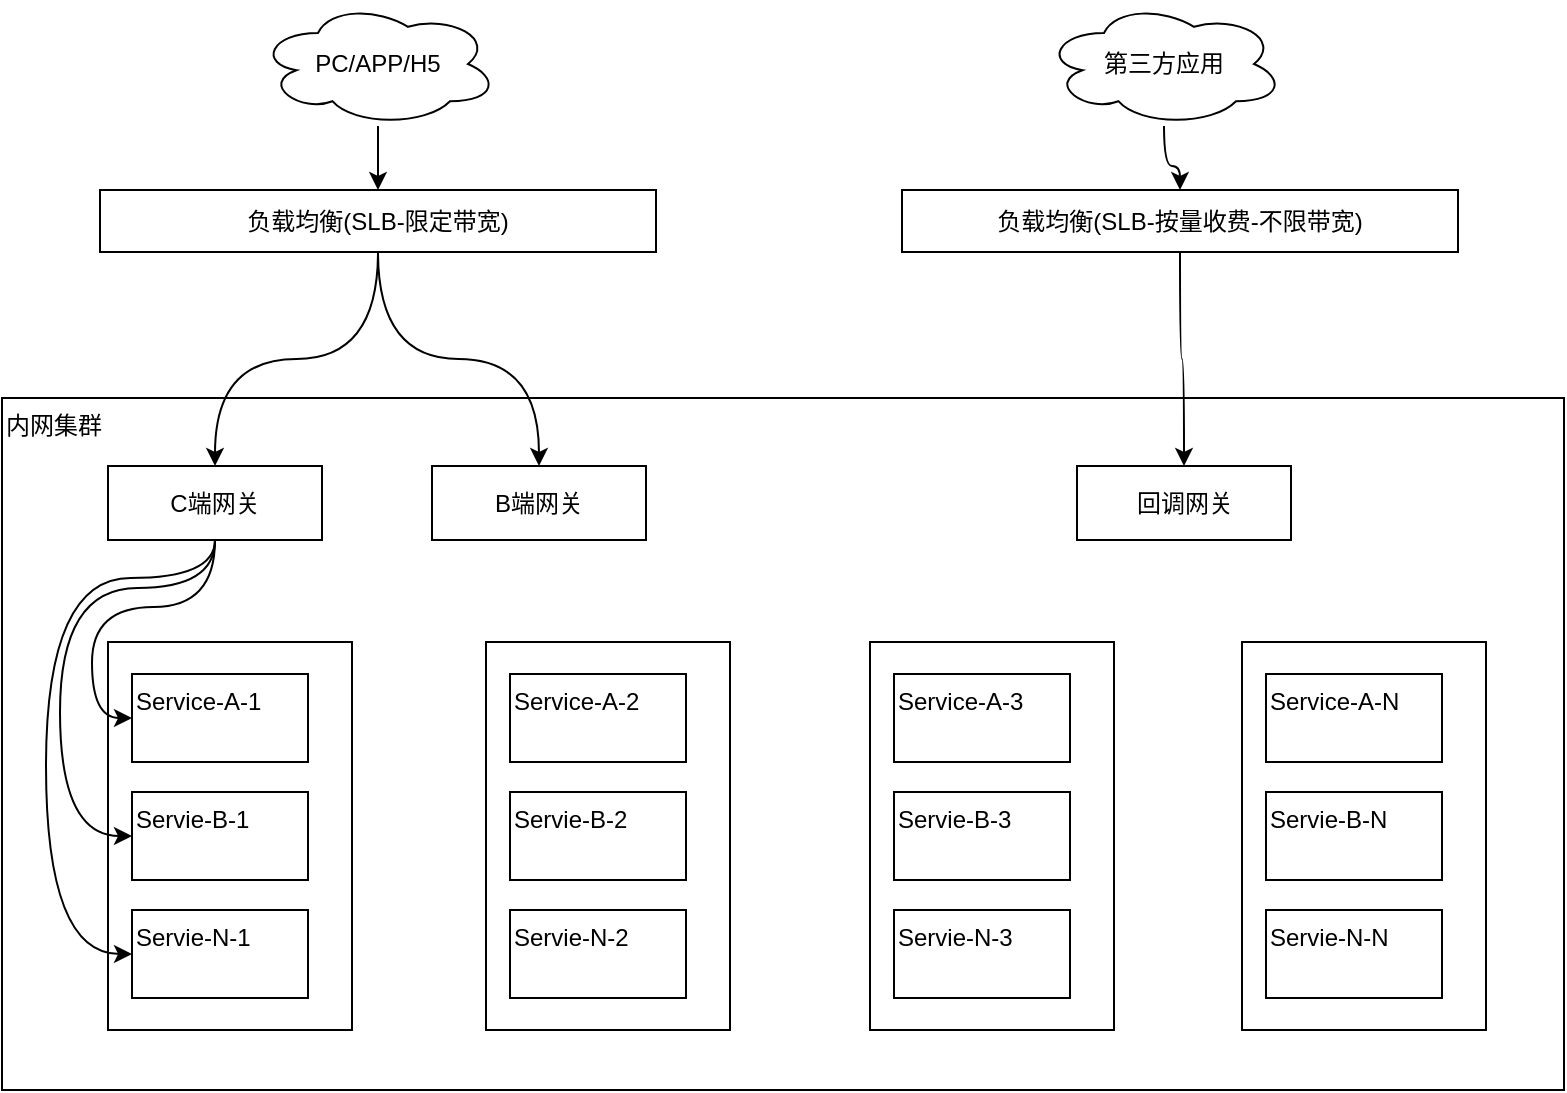 <mxfile version="14.8.5" type="github">
  <diagram id="ErHu75ElswWQfkoib7nH" name="第 1 页">
    <mxGraphModel dx="865" dy="577" grid="0" gridSize="10" guides="1" tooltips="1" connect="1" arrows="1" fold="1" page="1" pageScale="1" pageWidth="827" pageHeight="1169" math="0" shadow="0">
      <root>
        <mxCell id="0" />
        <mxCell id="1" parent="0" />
        <mxCell id="J02Fz2CLK7PU1R1ziVzv-17" value="内网集群" style="rounded=0;whiteSpace=wrap;html=1;align=left;verticalAlign=top;" vertex="1" parent="1">
          <mxGeometry x="29" y="219" width="781" height="346" as="geometry" />
        </mxCell>
        <mxCell id="J02Fz2CLK7PU1R1ziVzv-14" style="edgeStyle=orthogonalEdgeStyle;curved=1;rounded=0;orthogonalLoop=1;jettySize=auto;html=1;entryX=0.5;entryY=0;entryDx=0;entryDy=0;" edge="1" parent="1" source="J02Fz2CLK7PU1R1ziVzv-1" target="J02Fz2CLK7PU1R1ziVzv-11">
          <mxGeometry relative="1" as="geometry" />
        </mxCell>
        <mxCell id="J02Fz2CLK7PU1R1ziVzv-15" style="edgeStyle=orthogonalEdgeStyle;curved=1;rounded=0;orthogonalLoop=1;jettySize=auto;html=1;" edge="1" parent="1" source="J02Fz2CLK7PU1R1ziVzv-1" target="J02Fz2CLK7PU1R1ziVzv-12">
          <mxGeometry relative="1" as="geometry" />
        </mxCell>
        <mxCell id="J02Fz2CLK7PU1R1ziVzv-1" value="负载均衡(SLB-限定带宽)" style="rounded=0;whiteSpace=wrap;html=1;" vertex="1" parent="1">
          <mxGeometry x="78" y="115" width="278" height="31" as="geometry" />
        </mxCell>
        <mxCell id="J02Fz2CLK7PU1R1ziVzv-9" style="edgeStyle=orthogonalEdgeStyle;rounded=0;orthogonalLoop=1;jettySize=auto;html=1;curved=1;" edge="1" parent="1" source="J02Fz2CLK7PU1R1ziVzv-2" target="J02Fz2CLK7PU1R1ziVzv-1">
          <mxGeometry relative="1" as="geometry" />
        </mxCell>
        <mxCell id="J02Fz2CLK7PU1R1ziVzv-2" value="PC/APP/H5" style="ellipse;shape=cloud;whiteSpace=wrap;html=1;" vertex="1" parent="1">
          <mxGeometry x="157" y="21" width="120" height="62" as="geometry" />
        </mxCell>
        <mxCell id="J02Fz2CLK7PU1R1ziVzv-10" style="edgeStyle=orthogonalEdgeStyle;curved=1;rounded=0;orthogonalLoop=1;jettySize=auto;html=1;entryX=0.5;entryY=0;entryDx=0;entryDy=0;" edge="1" parent="1" source="J02Fz2CLK7PU1R1ziVzv-7" target="J02Fz2CLK7PU1R1ziVzv-8">
          <mxGeometry relative="1" as="geometry" />
        </mxCell>
        <mxCell id="J02Fz2CLK7PU1R1ziVzv-7" value="第三方应用" style="ellipse;shape=cloud;whiteSpace=wrap;html=1;" vertex="1" parent="1">
          <mxGeometry x="550" y="21" width="120" height="62" as="geometry" />
        </mxCell>
        <mxCell id="J02Fz2CLK7PU1R1ziVzv-16" style="edgeStyle=orthogonalEdgeStyle;curved=1;rounded=0;orthogonalLoop=1;jettySize=auto;html=1;entryX=0.5;entryY=0;entryDx=0;entryDy=0;" edge="1" parent="1" source="J02Fz2CLK7PU1R1ziVzv-8" target="J02Fz2CLK7PU1R1ziVzv-13">
          <mxGeometry relative="1" as="geometry" />
        </mxCell>
        <mxCell id="J02Fz2CLK7PU1R1ziVzv-8" value="负载均衡(SLB-按量收费-不限带宽)" style="rounded=0;whiteSpace=wrap;html=1;" vertex="1" parent="1">
          <mxGeometry x="479" y="115" width="278" height="31" as="geometry" />
        </mxCell>
        <mxCell id="J02Fz2CLK7PU1R1ziVzv-11" value="C端网关" style="rounded=0;whiteSpace=wrap;html=1;" vertex="1" parent="1">
          <mxGeometry x="82" y="253" width="107" height="37" as="geometry" />
        </mxCell>
        <mxCell id="J02Fz2CLK7PU1R1ziVzv-12" value="B端网关" style="rounded=0;whiteSpace=wrap;html=1;" vertex="1" parent="1">
          <mxGeometry x="244" y="253" width="107" height="37" as="geometry" />
        </mxCell>
        <mxCell id="J02Fz2CLK7PU1R1ziVzv-13" value="回调网关" style="rounded=0;whiteSpace=wrap;html=1;" vertex="1" parent="1">
          <mxGeometry x="566.5" y="253" width="107" height="37" as="geometry" />
        </mxCell>
        <mxCell id="J02Fz2CLK7PU1R1ziVzv-18" value="" style="rounded=0;whiteSpace=wrap;html=1;align=left;verticalAlign=top;" vertex="1" parent="1">
          <mxGeometry x="82" y="341" width="122" height="194" as="geometry" />
        </mxCell>
        <mxCell id="J02Fz2CLK7PU1R1ziVzv-19" value="Service-A-1" style="rounded=0;whiteSpace=wrap;html=1;align=left;verticalAlign=top;" vertex="1" parent="1">
          <mxGeometry x="94" y="357" width="88" height="44" as="geometry" />
        </mxCell>
        <mxCell id="J02Fz2CLK7PU1R1ziVzv-20" value="Servie-B-1" style="rounded=0;whiteSpace=wrap;html=1;align=left;verticalAlign=top;" vertex="1" parent="1">
          <mxGeometry x="94" y="416" width="88" height="44" as="geometry" />
        </mxCell>
        <mxCell id="J02Fz2CLK7PU1R1ziVzv-21" value="Servie-N-1" style="rounded=0;whiteSpace=wrap;html=1;align=left;verticalAlign=top;" vertex="1" parent="1">
          <mxGeometry x="94" y="475" width="88" height="44" as="geometry" />
        </mxCell>
        <mxCell id="J02Fz2CLK7PU1R1ziVzv-23" value="" style="rounded=0;whiteSpace=wrap;html=1;align=left;verticalAlign=top;" vertex="1" parent="1">
          <mxGeometry x="271" y="341" width="122" height="194" as="geometry" />
        </mxCell>
        <mxCell id="J02Fz2CLK7PU1R1ziVzv-24" value="Service-A-2" style="rounded=0;whiteSpace=wrap;html=1;align=left;verticalAlign=top;" vertex="1" parent="1">
          <mxGeometry x="283" y="357" width="88" height="44" as="geometry" />
        </mxCell>
        <mxCell id="J02Fz2CLK7PU1R1ziVzv-25" value="Servie-B-2" style="rounded=0;whiteSpace=wrap;html=1;align=left;verticalAlign=top;" vertex="1" parent="1">
          <mxGeometry x="283" y="416" width="88" height="44" as="geometry" />
        </mxCell>
        <mxCell id="J02Fz2CLK7PU1R1ziVzv-26" value="Servie-N-2" style="rounded=0;whiteSpace=wrap;html=1;align=left;verticalAlign=top;" vertex="1" parent="1">
          <mxGeometry x="283" y="475" width="88" height="44" as="geometry" />
        </mxCell>
        <mxCell id="J02Fz2CLK7PU1R1ziVzv-27" value="" style="rounded=0;whiteSpace=wrap;html=1;align=left;verticalAlign=top;" vertex="1" parent="1">
          <mxGeometry x="463" y="341" width="122" height="194" as="geometry" />
        </mxCell>
        <mxCell id="J02Fz2CLK7PU1R1ziVzv-28" value="Service-A-3" style="rounded=0;whiteSpace=wrap;html=1;align=left;verticalAlign=top;" vertex="1" parent="1">
          <mxGeometry x="475" y="357" width="88" height="44" as="geometry" />
        </mxCell>
        <mxCell id="J02Fz2CLK7PU1R1ziVzv-29" value="Servie-B-3" style="rounded=0;whiteSpace=wrap;html=1;align=left;verticalAlign=top;" vertex="1" parent="1">
          <mxGeometry x="475" y="416" width="88" height="44" as="geometry" />
        </mxCell>
        <mxCell id="J02Fz2CLK7PU1R1ziVzv-30" value="Servie-N-3" style="rounded=0;whiteSpace=wrap;html=1;align=left;verticalAlign=top;" vertex="1" parent="1">
          <mxGeometry x="475" y="475" width="88" height="44" as="geometry" />
        </mxCell>
        <mxCell id="J02Fz2CLK7PU1R1ziVzv-31" value="" style="rounded=0;whiteSpace=wrap;html=1;align=left;verticalAlign=top;" vertex="1" parent="1">
          <mxGeometry x="649" y="341" width="122" height="194" as="geometry" />
        </mxCell>
        <mxCell id="J02Fz2CLK7PU1R1ziVzv-32" value="Service-A-N" style="rounded=0;whiteSpace=wrap;html=1;align=left;verticalAlign=top;" vertex="1" parent="1">
          <mxGeometry x="661" y="357" width="88" height="44" as="geometry" />
        </mxCell>
        <mxCell id="J02Fz2CLK7PU1R1ziVzv-33" value="Servie-B-N" style="rounded=0;whiteSpace=wrap;html=1;align=left;verticalAlign=top;" vertex="1" parent="1">
          <mxGeometry x="661" y="416" width="88" height="44" as="geometry" />
        </mxCell>
        <mxCell id="J02Fz2CLK7PU1R1ziVzv-34" value="Servie-N-N" style="rounded=0;whiteSpace=wrap;html=1;align=left;verticalAlign=top;" vertex="1" parent="1">
          <mxGeometry x="661" y="475" width="88" height="44" as="geometry" />
        </mxCell>
        <mxCell id="J02Fz2CLK7PU1R1ziVzv-36" style="edgeStyle=orthogonalEdgeStyle;curved=1;rounded=0;orthogonalLoop=1;jettySize=auto;html=1;entryX=0;entryY=0.5;entryDx=0;entryDy=0;exitX=0.5;exitY=1;exitDx=0;exitDy=0;" edge="1" parent="1" source="J02Fz2CLK7PU1R1ziVzv-11" target="J02Fz2CLK7PU1R1ziVzv-20">
          <mxGeometry relative="1" as="geometry">
            <Array as="points">
              <mxPoint x="136" y="314" />
              <mxPoint x="58" y="314" />
              <mxPoint x="58" y="438" />
            </Array>
          </mxGeometry>
        </mxCell>
        <mxCell id="J02Fz2CLK7PU1R1ziVzv-37" style="edgeStyle=orthogonalEdgeStyle;curved=1;rounded=0;orthogonalLoop=1;jettySize=auto;html=1;entryX=0;entryY=0.5;entryDx=0;entryDy=0;exitX=0.5;exitY=1;exitDx=0;exitDy=0;" edge="1" parent="1" source="J02Fz2CLK7PU1R1ziVzv-11" target="J02Fz2CLK7PU1R1ziVzv-21">
          <mxGeometry relative="1" as="geometry">
            <Array as="points">
              <mxPoint x="136" y="309" />
              <mxPoint x="51" y="309" />
              <mxPoint x="51" y="497" />
            </Array>
          </mxGeometry>
        </mxCell>
        <mxCell id="J02Fz2CLK7PU1R1ziVzv-35" style="edgeStyle=orthogonalEdgeStyle;curved=1;rounded=0;orthogonalLoop=1;jettySize=auto;html=1;entryX=0;entryY=0.5;entryDx=0;entryDy=0;" edge="1" parent="1" source="J02Fz2CLK7PU1R1ziVzv-11" target="J02Fz2CLK7PU1R1ziVzv-19">
          <mxGeometry relative="1" as="geometry" />
        </mxCell>
      </root>
    </mxGraphModel>
  </diagram>
</mxfile>
